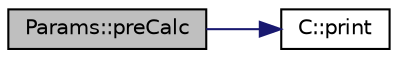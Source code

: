 digraph "Params::preCalc"
{
 // LATEX_PDF_SIZE
  edge [fontname="Helvetica",fontsize="10",labelfontname="Helvetica",labelfontsize="10"];
  node [fontname="Helvetica",fontsize="10",shape=record];
  rankdir="LR";
  Node1 [label="Params::preCalc",height=0.2,width=0.4,color="black", fillcolor="grey75", style="filled", fontcolor="black",tooltip=" "];
  Node1 -> Node2 [color="midnightblue",fontsize="10",style="solid"];
  Node2 [label="C::print",height=0.2,width=0.4,color="black", fillcolor="white", style="filled",URL="$classC.html#affe74fa759204c5cda828944460b0543",tooltip=" "];
}
